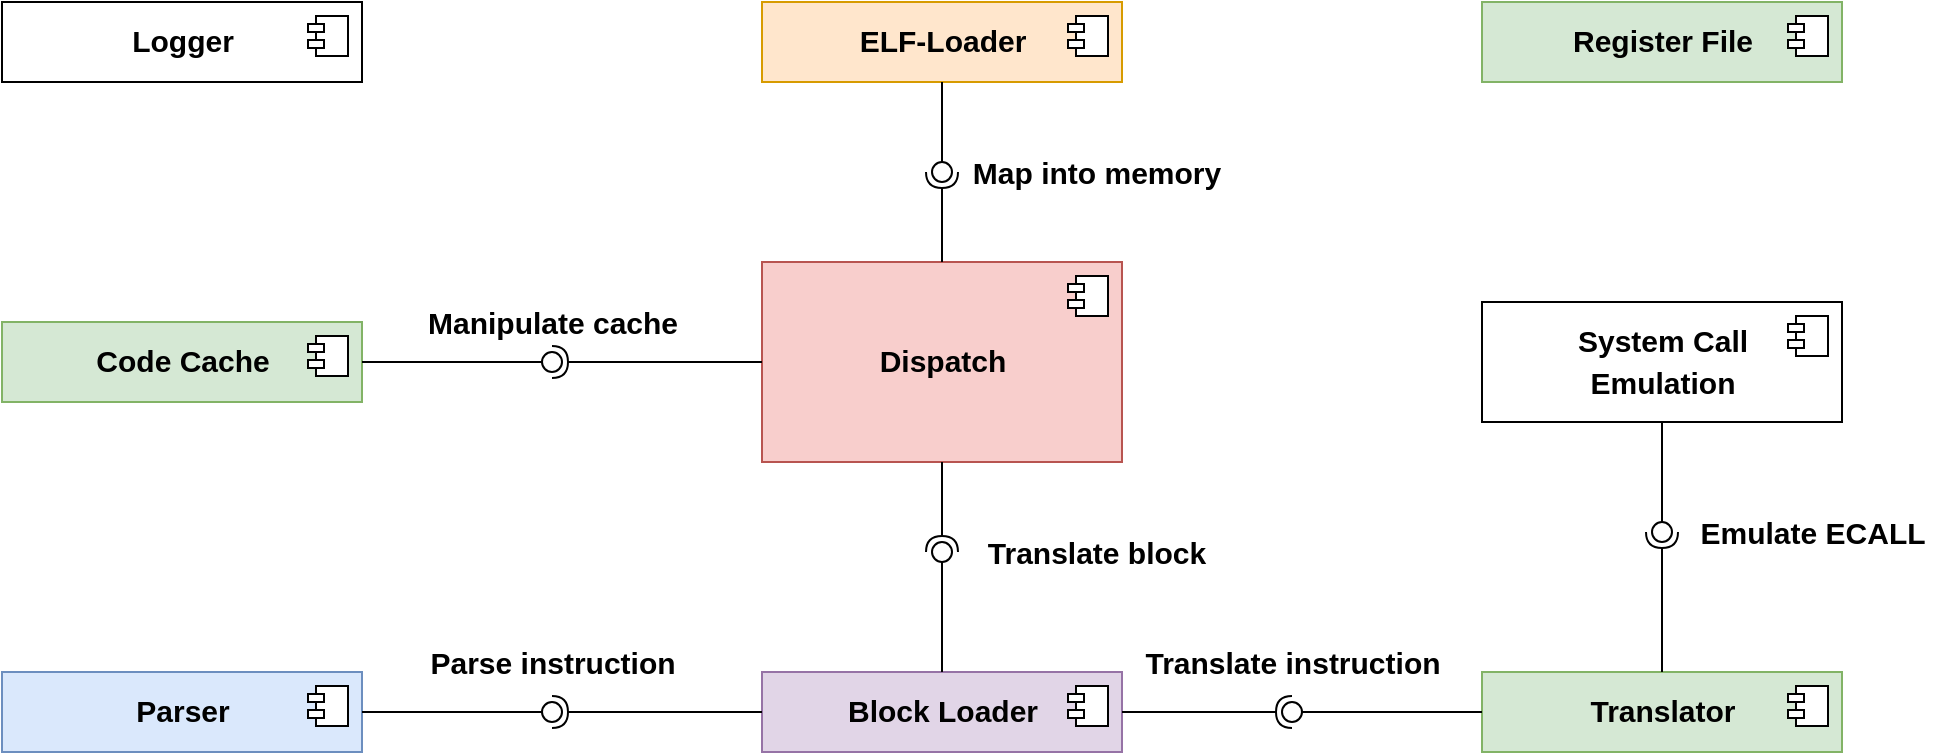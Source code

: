 <mxfile version="13.3.9" type="device"><diagram id="bpnc6ihSSD93Gor2sV0r" name="Page-1"><mxGraphModel dx="1843" dy="1322" grid="1" gridSize="10" guides="1" tooltips="1" connect="1" arrows="1" fold="1" page="1" pageScale="1" pageWidth="1169" pageHeight="827" math="0" shadow="0"><root><mxCell id="0"/><mxCell id="1" parent="0"/><mxCell id="1tuiGd8blnqaQCdH_Qc9-1" value="&lt;b&gt;&lt;font style=&quot;font-size: 15px&quot;&gt;ELF-Loader&lt;/font&gt;&lt;/b&gt;" style="html=1;dropTarget=0;fontSize=17;fillColor=#ffe6cc;strokeColor=#d79b00;" vertex="1" parent="1"><mxGeometry x="480" y="226" width="180" height="40" as="geometry"/></mxCell><mxCell id="1tuiGd8blnqaQCdH_Qc9-2" value="" style="shape=component;jettyWidth=8;jettyHeight=4;" vertex="1" parent="1tuiGd8blnqaQCdH_Qc9-1"><mxGeometry x="1" width="20" height="20" relative="1" as="geometry"><mxPoint x="-27" y="7" as="offset"/></mxGeometry></mxCell><mxCell id="1tuiGd8blnqaQCdH_Qc9-3" value="&lt;b&gt;&lt;font style=&quot;font-size: 15px&quot;&gt;Dispatch&lt;/font&gt;&lt;/b&gt;" style="html=1;dropTarget=0;fontSize=17;fillColor=#f8cecc;strokeColor=#b85450;" vertex="1" parent="1"><mxGeometry x="480" y="356" width="180" height="100" as="geometry"/></mxCell><mxCell id="1tuiGd8blnqaQCdH_Qc9-4" value="" style="shape=component;jettyWidth=8;jettyHeight=4;" vertex="1" parent="1tuiGd8blnqaQCdH_Qc9-3"><mxGeometry x="1" width="20" height="20" relative="1" as="geometry"><mxPoint x="-27" y="7" as="offset"/></mxGeometry></mxCell><mxCell id="1tuiGd8blnqaQCdH_Qc9-5" value="&lt;b&gt;&lt;font style=&quot;font-size: 15px&quot;&gt;Code Cache&lt;/font&gt;&lt;/b&gt;" style="html=1;dropTarget=0;fontSize=17;fillColor=#d5e8d4;strokeColor=#82b366;" vertex="1" parent="1"><mxGeometry x="100" y="386" width="180" height="40" as="geometry"/></mxCell><mxCell id="1tuiGd8blnqaQCdH_Qc9-6" value="" style="shape=component;jettyWidth=8;jettyHeight=4;" vertex="1" parent="1tuiGd8blnqaQCdH_Qc9-5"><mxGeometry x="1" width="20" height="20" relative="1" as="geometry"><mxPoint x="-27" y="7" as="offset"/></mxGeometry></mxCell><mxCell id="1tuiGd8blnqaQCdH_Qc9-7" value="&lt;b&gt;&lt;font style=&quot;font-size: 15px&quot;&gt;Register File&lt;/font&gt;&lt;/b&gt;" style="html=1;dropTarget=0;fontSize=17;fillColor=#d5e8d4;strokeColor=#82b366;" vertex="1" parent="1"><mxGeometry x="840" y="226" width="180" height="40" as="geometry"/></mxCell><mxCell id="1tuiGd8blnqaQCdH_Qc9-8" value="" style="shape=component;jettyWidth=8;jettyHeight=4;" vertex="1" parent="1tuiGd8blnqaQCdH_Qc9-7"><mxGeometry x="1" width="20" height="20" relative="1" as="geometry"><mxPoint x="-27" y="7" as="offset"/></mxGeometry></mxCell><mxCell id="1tuiGd8blnqaQCdH_Qc9-9" value="&lt;b&gt;&lt;font style=&quot;font-size: 15px&quot;&gt;Logger&lt;/font&gt;&lt;/b&gt;" style="html=1;dropTarget=0;fontSize=17;" vertex="1" parent="1"><mxGeometry x="100" y="226" width="180" height="40" as="geometry"/></mxCell><mxCell id="1tuiGd8blnqaQCdH_Qc9-10" value="" style="shape=component;jettyWidth=8;jettyHeight=4;" vertex="1" parent="1tuiGd8blnqaQCdH_Qc9-9"><mxGeometry x="1" width="20" height="20" relative="1" as="geometry"><mxPoint x="-27" y="7" as="offset"/></mxGeometry></mxCell><mxCell id="1tuiGd8blnqaQCdH_Qc9-11" value="&lt;b&gt;&lt;font style=&quot;font-size: 15px&quot;&gt;Parser&lt;/font&gt;&lt;/b&gt;" style="html=1;dropTarget=0;fontSize=17;fillColor=#dae8fc;strokeColor=#6c8ebf;" vertex="1" parent="1"><mxGeometry x="100" y="561" width="180" height="40" as="geometry"/></mxCell><mxCell id="1tuiGd8blnqaQCdH_Qc9-12" value="" style="shape=component;jettyWidth=8;jettyHeight=4;" vertex="1" parent="1tuiGd8blnqaQCdH_Qc9-11"><mxGeometry x="1" width="20" height="20" relative="1" as="geometry"><mxPoint x="-27" y="7" as="offset"/></mxGeometry></mxCell><mxCell id="1tuiGd8blnqaQCdH_Qc9-13" value="&lt;b&gt;&lt;font style=&quot;font-size: 15px&quot;&gt;Translator&lt;/font&gt;&lt;/b&gt;" style="html=1;dropTarget=0;fontSize=17;fillColor=#d5e8d4;strokeColor=#82b366;" vertex="1" parent="1"><mxGeometry x="840" y="561" width="180" height="40" as="geometry"/></mxCell><mxCell id="1tuiGd8blnqaQCdH_Qc9-14" value="" style="shape=component;jettyWidth=8;jettyHeight=4;" vertex="1" parent="1tuiGd8blnqaQCdH_Qc9-13"><mxGeometry x="1" width="20" height="20" relative="1" as="geometry"><mxPoint x="-27" y="7" as="offset"/></mxGeometry></mxCell><mxCell id="1tuiGd8blnqaQCdH_Qc9-15" value="&lt;b&gt;&lt;font style=&quot;font-size: 15px&quot;&gt;Block Loader&lt;/font&gt;&lt;/b&gt;" style="html=1;dropTarget=0;fontSize=17;fillColor=#e1d5e7;strokeColor=#9673a6;" vertex="1" parent="1"><mxGeometry x="480" y="561" width="180" height="40" as="geometry"/></mxCell><mxCell id="1tuiGd8blnqaQCdH_Qc9-16" value="" style="shape=component;jettyWidth=8;jettyHeight=4;" vertex="1" parent="1tuiGd8blnqaQCdH_Qc9-15"><mxGeometry x="1" width="20" height="20" relative="1" as="geometry"><mxPoint x="-27" y="7" as="offset"/></mxGeometry></mxCell><mxCell id="1tuiGd8blnqaQCdH_Qc9-17" value="&lt;span style=&quot;font-size: 15px&quot;&gt;&lt;b&gt;System Call&lt;br&gt;Emulation&lt;br&gt;&lt;/b&gt;&lt;/span&gt;" style="html=1;dropTarget=0;fontSize=17;" vertex="1" parent="1"><mxGeometry x="840" y="376" width="180" height="60" as="geometry"/></mxCell><mxCell id="1tuiGd8blnqaQCdH_Qc9-18" value="" style="shape=component;jettyWidth=8;jettyHeight=4;" vertex="1" parent="1tuiGd8blnqaQCdH_Qc9-17"><mxGeometry x="1" width="20" height="20" relative="1" as="geometry"><mxPoint x="-27" y="7" as="offset"/></mxGeometry></mxCell><mxCell id="1tuiGd8blnqaQCdH_Qc9-22" value="" style="rounded=0;orthogonalLoop=1;jettySize=auto;html=1;endArrow=none;endFill=0;fontSize=17;exitX=0.5;exitY=1;exitDx=0;exitDy=0;" edge="1" target="1tuiGd8blnqaQCdH_Qc9-24" parent="1" source="1tuiGd8blnqaQCdH_Qc9-1"><mxGeometry relative="1" as="geometry"><mxPoint x="550" y="311" as="sourcePoint"/></mxGeometry></mxCell><mxCell id="1tuiGd8blnqaQCdH_Qc9-23" value="" style="rounded=0;orthogonalLoop=1;jettySize=auto;html=1;endArrow=halfCircle;endFill=0;entryX=0.5;entryY=0.5;entryDx=0;entryDy=0;endSize=6;strokeWidth=1;fontSize=17;" edge="1" target="1tuiGd8blnqaQCdH_Qc9-24" parent="1" source="1tuiGd8blnqaQCdH_Qc9-3"><mxGeometry relative="1" as="geometry"><mxPoint x="590" y="311" as="sourcePoint"/></mxGeometry></mxCell><mxCell id="1tuiGd8blnqaQCdH_Qc9-24" value="" style="ellipse;whiteSpace=wrap;html=1;fontFamily=Helvetica;fontSize=12;fontColor=#000000;align=center;strokeColor=#000000;fillColor=#ffffff;points=[];aspect=fixed;resizable=0;" vertex="1" parent="1"><mxGeometry x="565" y="306" width="10" height="10" as="geometry"/></mxCell><mxCell id="1tuiGd8blnqaQCdH_Qc9-25" value="" style="rounded=0;orthogonalLoop=1;jettySize=auto;html=1;endArrow=none;endFill=0;fontSize=17;exitX=0.5;exitY=0;exitDx=0;exitDy=0;" edge="1" target="1tuiGd8blnqaQCdH_Qc9-27" parent="1" source="1tuiGd8blnqaQCdH_Qc9-15"><mxGeometry relative="1" as="geometry"><mxPoint x="450" y="461" as="sourcePoint"/></mxGeometry></mxCell><mxCell id="1tuiGd8blnqaQCdH_Qc9-26" value="" style="rounded=0;orthogonalLoop=1;jettySize=auto;html=1;endArrow=halfCircle;endFill=0;entryX=0.5;entryY=0.5;entryDx=0;entryDy=0;endSize=6;strokeWidth=1;fontSize=17;exitX=0.5;exitY=1;exitDx=0;exitDy=0;" edge="1" target="1tuiGd8blnqaQCdH_Qc9-27" parent="1" source="1tuiGd8blnqaQCdH_Qc9-3"><mxGeometry relative="1" as="geometry"><mxPoint x="490" y="461" as="sourcePoint"/></mxGeometry></mxCell><mxCell id="1tuiGd8blnqaQCdH_Qc9-27" value="" style="ellipse;whiteSpace=wrap;html=1;fontFamily=Helvetica;fontSize=12;fontColor=#000000;align=center;strokeColor=#000000;fillColor=#ffffff;points=[];aspect=fixed;resizable=0;" vertex="1" parent="1"><mxGeometry x="565" y="496" width="10" height="10" as="geometry"/></mxCell><mxCell id="1tuiGd8blnqaQCdH_Qc9-28" value="" style="rounded=0;orthogonalLoop=1;jettySize=auto;html=1;endArrow=none;endFill=0;fontSize=17;exitX=1;exitY=0.5;exitDx=0;exitDy=0;" edge="1" target="1tuiGd8blnqaQCdH_Qc9-30" parent="1" source="1tuiGd8blnqaQCdH_Qc9-5"><mxGeometry relative="1" as="geometry"><mxPoint x="360" y="396" as="sourcePoint"/></mxGeometry></mxCell><mxCell id="1tuiGd8blnqaQCdH_Qc9-29" value="" style="rounded=0;orthogonalLoop=1;jettySize=auto;html=1;endArrow=halfCircle;endFill=0;entryX=0.5;entryY=0.5;entryDx=0;entryDy=0;endSize=6;strokeWidth=1;fontSize=17;exitX=0;exitY=0.5;exitDx=0;exitDy=0;" edge="1" target="1tuiGd8blnqaQCdH_Qc9-30" parent="1" source="1tuiGd8blnqaQCdH_Qc9-3"><mxGeometry relative="1" as="geometry"><mxPoint x="400" y="396" as="sourcePoint"/></mxGeometry></mxCell><mxCell id="1tuiGd8blnqaQCdH_Qc9-30" value="" style="ellipse;whiteSpace=wrap;html=1;fontFamily=Helvetica;fontSize=12;fontColor=#000000;align=center;strokeColor=#000000;fillColor=#ffffff;points=[];aspect=fixed;resizable=0;" vertex="1" parent="1"><mxGeometry x="370" y="401" width="10" height="10" as="geometry"/></mxCell><mxCell id="1tuiGd8blnqaQCdH_Qc9-34" value="" style="rounded=0;orthogonalLoop=1;jettySize=auto;html=1;endArrow=none;endFill=0;fontSize=17;exitX=1;exitY=0.5;exitDx=0;exitDy=0;" edge="1" target="1tuiGd8blnqaQCdH_Qc9-36" parent="1" source="1tuiGd8blnqaQCdH_Qc9-11"><mxGeometry relative="1" as="geometry"><mxPoint x="370" y="561" as="sourcePoint"/></mxGeometry></mxCell><mxCell id="1tuiGd8blnqaQCdH_Qc9-35" value="" style="rounded=0;orthogonalLoop=1;jettySize=auto;html=1;endArrow=halfCircle;endFill=0;entryX=0.5;entryY=0.5;entryDx=0;entryDy=0;endSize=6;strokeWidth=1;fontSize=17;exitX=0;exitY=0.5;exitDx=0;exitDy=0;" edge="1" target="1tuiGd8blnqaQCdH_Qc9-36" parent="1" source="1tuiGd8blnqaQCdH_Qc9-15"><mxGeometry relative="1" as="geometry"><mxPoint x="410" y="561" as="sourcePoint"/></mxGeometry></mxCell><mxCell id="1tuiGd8blnqaQCdH_Qc9-36" value="" style="ellipse;whiteSpace=wrap;html=1;fontFamily=Helvetica;fontSize=12;fontColor=#000000;align=center;strokeColor=#000000;fillColor=#ffffff;points=[];aspect=fixed;resizable=0;" vertex="1" parent="1"><mxGeometry x="370" y="576" width="10" height="10" as="geometry"/></mxCell><mxCell id="1tuiGd8blnqaQCdH_Qc9-37" value="" style="rounded=0;orthogonalLoop=1;jettySize=auto;html=1;endArrow=none;endFill=0;fontSize=17;exitX=0;exitY=0.5;exitDx=0;exitDy=0;" edge="1" target="1tuiGd8blnqaQCdH_Qc9-39" parent="1" source="1tuiGd8blnqaQCdH_Qc9-13"><mxGeometry relative="1" as="geometry"><mxPoint x="707" y="551" as="sourcePoint"/></mxGeometry></mxCell><mxCell id="1tuiGd8blnqaQCdH_Qc9-38" value="" style="rounded=0;orthogonalLoop=1;jettySize=auto;html=1;endArrow=halfCircle;endFill=0;entryX=0.5;entryY=0.5;entryDx=0;entryDy=0;endSize=6;strokeWidth=1;fontSize=17;exitX=1;exitY=0.5;exitDx=0;exitDy=0;" edge="1" target="1tuiGd8blnqaQCdH_Qc9-39" parent="1" source="1tuiGd8blnqaQCdH_Qc9-15"><mxGeometry relative="1" as="geometry"><mxPoint x="730" y="511" as="sourcePoint"/></mxGeometry></mxCell><mxCell id="1tuiGd8blnqaQCdH_Qc9-39" value="" style="ellipse;whiteSpace=wrap;html=1;fontFamily=Helvetica;fontSize=12;fontColor=#000000;align=center;strokeColor=#000000;fillColor=#ffffff;points=[];aspect=fixed;resizable=0;" vertex="1" parent="1"><mxGeometry x="740" y="576" width="10" height="10" as="geometry"/></mxCell><mxCell id="1tuiGd8blnqaQCdH_Qc9-45" value="" style="rounded=0;orthogonalLoop=1;jettySize=auto;html=1;endArrow=none;endFill=0;fontSize=17;exitX=0.5;exitY=1;exitDx=0;exitDy=0;" edge="1" target="1tuiGd8blnqaQCdH_Qc9-47" parent="1" source="1tuiGd8blnqaQCdH_Qc9-17"><mxGeometry relative="1" as="geometry"><mxPoint x="750" y="481" as="sourcePoint"/></mxGeometry></mxCell><mxCell id="1tuiGd8blnqaQCdH_Qc9-46" value="" style="rounded=0;orthogonalLoop=1;jettySize=auto;html=1;endArrow=halfCircle;endFill=0;entryX=0.5;entryY=0.5;entryDx=0;entryDy=0;endSize=6;strokeWidth=1;fontSize=17;exitX=0.5;exitY=0;exitDx=0;exitDy=0;" edge="1" target="1tuiGd8blnqaQCdH_Qc9-47" parent="1" source="1tuiGd8blnqaQCdH_Qc9-13"><mxGeometry relative="1" as="geometry"><mxPoint x="790" y="481" as="sourcePoint"/></mxGeometry></mxCell><mxCell id="1tuiGd8blnqaQCdH_Qc9-47" value="" style="ellipse;whiteSpace=wrap;html=1;fontFamily=Helvetica;fontSize=12;fontColor=#000000;align=center;strokeColor=#000000;fillColor=#ffffff;points=[];aspect=fixed;resizable=0;" vertex="1" parent="1"><mxGeometry x="925" y="486" width="10" height="10" as="geometry"/></mxCell><mxCell id="1tuiGd8blnqaQCdH_Qc9-49" value="&lt;b style=&quot;font-size: 15px;&quot;&gt;Parse instruction&lt;/b&gt;" style="text;html=1;align=center;verticalAlign=middle;resizable=0;points=[];autosize=1;fontSize=15;" vertex="1" parent="1"><mxGeometry x="305" y="546" width="140" height="20" as="geometry"/></mxCell><mxCell id="1tuiGd8blnqaQCdH_Qc9-50" value="&lt;b style=&quot;font-size: 15px&quot;&gt;Manipulate cache&lt;/b&gt;" style="text;html=1;align=center;verticalAlign=middle;resizable=0;points=[];autosize=1;fontSize=15;" vertex="1" parent="1"><mxGeometry x="305" y="376" width="140" height="20" as="geometry"/></mxCell><mxCell id="1tuiGd8blnqaQCdH_Qc9-51" value="&lt;b style=&quot;font-size: 15px&quot;&gt;Translate instruction&lt;/b&gt;" style="text;html=1;align=center;verticalAlign=middle;resizable=0;points=[];autosize=1;fontSize=15;" vertex="1" parent="1"><mxGeometry x="665" y="546" width="160" height="20" as="geometry"/></mxCell><mxCell id="1tuiGd8blnqaQCdH_Qc9-52" value="&lt;b style=&quot;font-size: 15px&quot;&gt;Emulate ECALL&lt;/b&gt;" style="text;html=1;align=center;verticalAlign=middle;resizable=0;points=[];autosize=1;fontSize=15;" vertex="1" parent="1"><mxGeometry x="940" y="481" width="130" height="20" as="geometry"/></mxCell><mxCell id="1tuiGd8blnqaQCdH_Qc9-53" value="&lt;b style=&quot;font-size: 15px&quot;&gt;Translate block&lt;/b&gt;" style="text;html=1;align=center;verticalAlign=middle;resizable=0;points=[];autosize=1;fontSize=15;" vertex="1" parent="1"><mxGeometry x="587" y="491" width="120" height="20" as="geometry"/></mxCell><mxCell id="1tuiGd8blnqaQCdH_Qc9-54" value="&lt;b style=&quot;font-size: 15px&quot;&gt;Map into memory&lt;/b&gt;" style="text;html=1;align=center;verticalAlign=middle;resizable=0;points=[];autosize=1;fontSize=15;" vertex="1" parent="1"><mxGeometry x="577" y="301" width="140" height="20" as="geometry"/></mxCell></root></mxGraphModel></diagram></mxfile>